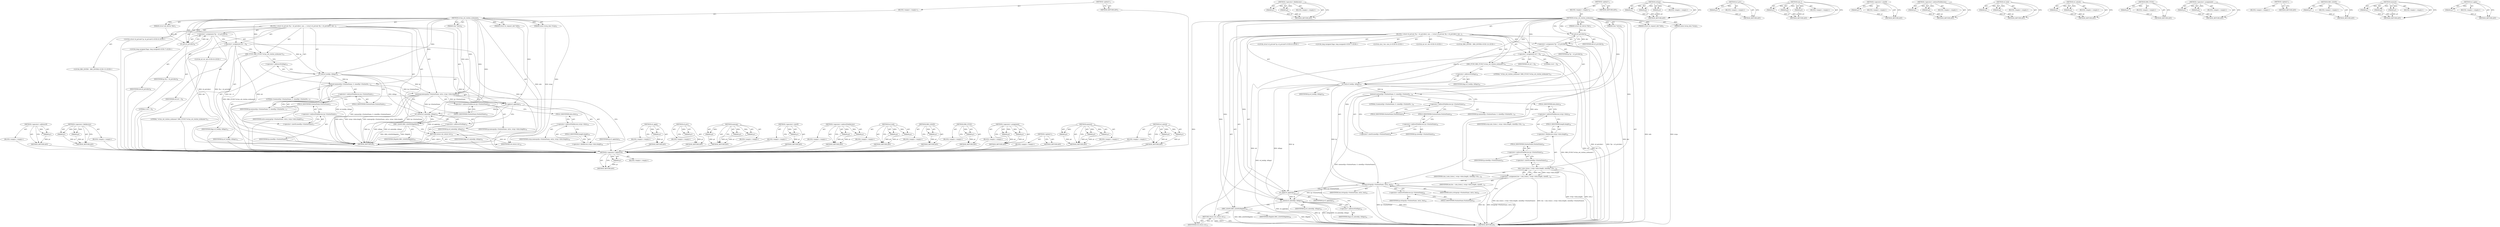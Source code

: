 digraph "wl_apply" {
vulnerable_111 [label=<(METHOD,&lt;operator&gt;.addressOf)>];
vulnerable_112 [label=<(PARAM,p1)>];
vulnerable_113 [label=<(BLOCK,&lt;empty&gt;,&lt;empty&gt;)>];
vulnerable_114 [label=<(METHOD_RETURN,ANY)>];
vulnerable_136 [label=<(METHOD,&lt;operator&gt;.fieldAccess)>];
vulnerable_137 [label=<(PARAM,p1)>];
vulnerable_138 [label=<(PARAM,p2)>];
vulnerable_139 [label=<(BLOCK,&lt;empty&gt;,&lt;empty&gt;)>];
vulnerable_140 [label=<(METHOD_RETURN,ANY)>];
vulnerable_6 [label=<(METHOD,&lt;global&gt;)<SUB>1</SUB>>];
vulnerable_7 [label=<(BLOCK,&lt;empty&gt;,&lt;empty&gt;)<SUB>1</SUB>>];
vulnerable_8 [label=<(METHOD,wvlan_set_station_nickname)<SUB>1</SUB>>];
vulnerable_9 [label=<(PARAM,struct net_device *dev)<SUB>1</SUB>>];
vulnerable_10 [label=<(PARAM,struct iw_request_info *info)<SUB>2</SUB>>];
vulnerable_11 [label=<(PARAM,union iwreq_data *wrqu)<SUB>3</SUB>>];
vulnerable_12 [label=<(PARAM,char *extra)<SUB>4</SUB>>];
vulnerable_13 [label=<(BLOCK,{
 	struct wl_private *lp = wl_priv(dev);
 	uns...,{
 	struct wl_private *lp = wl_priv(dev);
 	uns...)<SUB>5</SUB>>];
vulnerable_14 [label="<(LOCAL,struct wl_private* lp: wl_private*)<SUB>6</SUB>>"];
vulnerable_15 [label=<(&lt;operator&gt;.assignment,*lp = wl_priv(dev))<SUB>6</SUB>>];
vulnerable_16 [label=<(IDENTIFIER,lp,*lp = wl_priv(dev))<SUB>6</SUB>>];
vulnerable_17 [label=<(wl_priv,wl_priv(dev))<SUB>6</SUB>>];
vulnerable_18 [label=<(IDENTIFIER,dev,wl_priv(dev))<SUB>6</SUB>>];
vulnerable_19 [label="<(LOCAL,long unsigned flags: long unsigned)<SUB>7</SUB>>"];
vulnerable_20 [label="<(LOCAL,int ret: int)<SUB>8</SUB>>"];
vulnerable_21 [label=<(&lt;operator&gt;.assignment,ret = 0)<SUB>8</SUB>>];
vulnerable_22 [label=<(IDENTIFIER,ret,ret = 0)<SUB>8</SUB>>];
vulnerable_23 [label=<(LITERAL,0,ret = 0)<SUB>8</SUB>>];
vulnerable_24 [label=<(DBG_FUNC,DBG_FUNC(&quot;wvlan_set_station_nickname&quot;))<SUB>12</SUB>>];
vulnerable_25 [label=<(LITERAL,&quot;wvlan_set_station_nickname&quot;,DBG_FUNC(&quot;wvlan_set_station_nickname&quot;))<SUB>12</SUB>>];
vulnerable_26 [label="<(LOCAL,DBG_ENTER : DBG_ENTER)<SUB>13</SUB>>"];
vulnerable_27 [label=<(wl_lock,wl_lock(lp, &amp;flags))<SUB>15</SUB>>];
vulnerable_28 [label=<(IDENTIFIER,lp,wl_lock(lp, &amp;flags))<SUB>15</SUB>>];
vulnerable_29 [label=<(&lt;operator&gt;.addressOf,&amp;flags)<SUB>15</SUB>>];
vulnerable_30 [label=<(IDENTIFIER,flags,wl_lock(lp, &amp;flags))<SUB>15</SUB>>];
vulnerable_31 [label=<(memset,memset(lp-&gt;StationName, 0, sizeof(lp-&gt;StationNa...)<SUB>17</SUB>>];
vulnerable_32 [label=<(&lt;operator&gt;.indirectFieldAccess,lp-&gt;StationName)<SUB>17</SUB>>];
vulnerable_33 [label=<(IDENTIFIER,lp,memset(lp-&gt;StationName, 0, sizeof(lp-&gt;StationNa...)<SUB>17</SUB>>];
vulnerable_34 [label=<(FIELD_IDENTIFIER,StationName,StationName)<SUB>17</SUB>>];
vulnerable_35 [label=<(LITERAL,0,memset(lp-&gt;StationName, 0, sizeof(lp-&gt;StationNa...)<SUB>17</SUB>>];
vulnerable_36 [label=<(&lt;operator&gt;.sizeOf,sizeof(lp-&gt;StationName))<SUB>17</SUB>>];
vulnerable_37 [label=<(&lt;operator&gt;.indirectFieldAccess,lp-&gt;StationName)<SUB>17</SUB>>];
vulnerable_38 [label=<(IDENTIFIER,lp,sizeof(lp-&gt;StationName))<SUB>17</SUB>>];
vulnerable_39 [label=<(FIELD_IDENTIFIER,StationName,StationName)<SUB>17</SUB>>];
vulnerable_40 [label=<(memcpy,memcpy(lp-&gt;StationName, extra, wrqu-&gt;data.length))<SUB>18</SUB>>];
vulnerable_41 [label=<(&lt;operator&gt;.indirectFieldAccess,lp-&gt;StationName)<SUB>18</SUB>>];
vulnerable_42 [label=<(IDENTIFIER,lp,memcpy(lp-&gt;StationName, extra, wrqu-&gt;data.length))<SUB>18</SUB>>];
vulnerable_43 [label=<(FIELD_IDENTIFIER,StationName,StationName)<SUB>18</SUB>>];
vulnerable_44 [label=<(IDENTIFIER,extra,memcpy(lp-&gt;StationName, extra, wrqu-&gt;data.length))<SUB>18</SUB>>];
vulnerable_45 [label=<(&lt;operator&gt;.fieldAccess,wrqu-&gt;data.length)<SUB>18</SUB>>];
vulnerable_46 [label=<(&lt;operator&gt;.indirectFieldAccess,wrqu-&gt;data)<SUB>18</SUB>>];
vulnerable_47 [label=<(IDENTIFIER,wrqu,memcpy(lp-&gt;StationName, extra, wrqu-&gt;data.length))<SUB>18</SUB>>];
vulnerable_48 [label=<(FIELD_IDENTIFIER,data,data)<SUB>18</SUB>>];
vulnerable_49 [label=<(FIELD_IDENTIFIER,length,length)<SUB>18</SUB>>];
vulnerable_50 [label=<(wl_apply,wl_apply(lp))<SUB>21</SUB>>];
vulnerable_51 [label=<(IDENTIFIER,lp,wl_apply(lp))<SUB>21</SUB>>];
vulnerable_52 [label=<(wl_unlock,wl_unlock(lp, &amp;flags))<SUB>22</SUB>>];
vulnerable_53 [label=<(IDENTIFIER,lp,wl_unlock(lp, &amp;flags))<SUB>22</SUB>>];
vulnerable_54 [label=<(&lt;operator&gt;.addressOf,&amp;flags)<SUB>22</SUB>>];
vulnerable_55 [label=<(IDENTIFIER,flags,wl_unlock(lp, &amp;flags))<SUB>22</SUB>>];
vulnerable_56 [label=<(DBG_LEAVE,DBG_LEAVE(DbgInfo))<SUB>24</SUB>>];
vulnerable_57 [label=<(IDENTIFIER,DbgInfo,DBG_LEAVE(DbgInfo))<SUB>24</SUB>>];
vulnerable_58 [label=<(RETURN,return ret;,return ret;)<SUB>25</SUB>>];
vulnerable_59 [label=<(IDENTIFIER,ret,return ret;)<SUB>25</SUB>>];
vulnerable_60 [label=<(METHOD_RETURN,int)<SUB>1</SUB>>];
vulnerable_62 [label=<(METHOD_RETURN,ANY)<SUB>1</SUB>>];
vulnerable_141 [label=<(METHOD,wl_apply)>];
vulnerable_142 [label=<(PARAM,p1)>];
vulnerable_143 [label=<(BLOCK,&lt;empty&gt;,&lt;empty&gt;)>];
vulnerable_144 [label=<(METHOD_RETURN,ANY)>];
vulnerable_98 [label=<(METHOD,wl_priv)>];
vulnerable_99 [label=<(PARAM,p1)>];
vulnerable_100 [label=<(BLOCK,&lt;empty&gt;,&lt;empty&gt;)>];
vulnerable_101 [label=<(METHOD_RETURN,ANY)>];
vulnerable_130 [label=<(METHOD,memcpy)>];
vulnerable_131 [label=<(PARAM,p1)>];
vulnerable_132 [label=<(PARAM,p2)>];
vulnerable_133 [label=<(PARAM,p3)>];
vulnerable_134 [label=<(BLOCK,&lt;empty&gt;,&lt;empty&gt;)>];
vulnerable_135 [label=<(METHOD_RETURN,ANY)>];
vulnerable_126 [label=<(METHOD,&lt;operator&gt;.sizeOf)>];
vulnerable_127 [label=<(PARAM,p1)>];
vulnerable_128 [label=<(BLOCK,&lt;empty&gt;,&lt;empty&gt;)>];
vulnerable_129 [label=<(METHOD_RETURN,ANY)>];
vulnerable_121 [label=<(METHOD,&lt;operator&gt;.indirectFieldAccess)>];
vulnerable_122 [label=<(PARAM,p1)>];
vulnerable_123 [label=<(PARAM,p2)>];
vulnerable_124 [label=<(BLOCK,&lt;empty&gt;,&lt;empty&gt;)>];
vulnerable_125 [label=<(METHOD_RETURN,ANY)>];
vulnerable_106 [label=<(METHOD,wl_lock)>];
vulnerable_107 [label=<(PARAM,p1)>];
vulnerable_108 [label=<(PARAM,p2)>];
vulnerable_109 [label=<(BLOCK,&lt;empty&gt;,&lt;empty&gt;)>];
vulnerable_110 [label=<(METHOD_RETURN,ANY)>];
vulnerable_150 [label=<(METHOD,DBG_LEAVE)>];
vulnerable_151 [label=<(PARAM,p1)>];
vulnerable_152 [label=<(BLOCK,&lt;empty&gt;,&lt;empty&gt;)>];
vulnerable_153 [label=<(METHOD_RETURN,ANY)>];
vulnerable_102 [label=<(METHOD,DBG_FUNC)>];
vulnerable_103 [label=<(PARAM,p1)>];
vulnerable_104 [label=<(BLOCK,&lt;empty&gt;,&lt;empty&gt;)>];
vulnerable_105 [label=<(METHOD_RETURN,ANY)>];
vulnerable_93 [label=<(METHOD,&lt;operator&gt;.assignment)>];
vulnerable_94 [label=<(PARAM,p1)>];
vulnerable_95 [label=<(PARAM,p2)>];
vulnerable_96 [label=<(BLOCK,&lt;empty&gt;,&lt;empty&gt;)>];
vulnerable_97 [label=<(METHOD_RETURN,ANY)>];
vulnerable_87 [label=<(METHOD,&lt;global&gt;)<SUB>1</SUB>>];
vulnerable_88 [label=<(BLOCK,&lt;empty&gt;,&lt;empty&gt;)>];
vulnerable_89 [label=<(METHOD_RETURN,ANY)>];
vulnerable_115 [label=<(METHOD,memset)>];
vulnerable_116 [label=<(PARAM,p1)>];
vulnerable_117 [label=<(PARAM,p2)>];
vulnerable_118 [label=<(PARAM,p3)>];
vulnerable_119 [label=<(BLOCK,&lt;empty&gt;,&lt;empty&gt;)>];
vulnerable_120 [label=<(METHOD_RETURN,ANY)>];
vulnerable_145 [label=<(METHOD,wl_unlock)>];
vulnerable_146 [label=<(PARAM,p1)>];
vulnerable_147 [label=<(PARAM,p2)>];
vulnerable_148 [label=<(BLOCK,&lt;empty&gt;,&lt;empty&gt;)>];
vulnerable_149 [label=<(METHOD_RETURN,ANY)>];
fixed_123 [label=<(METHOD,&lt;operator&gt;.addressOf)>];
fixed_124 [label=<(PARAM,p1)>];
fixed_125 [label=<(BLOCK,&lt;empty&gt;,&lt;empty&gt;)>];
fixed_126 [label=<(METHOD_RETURN,ANY)>];
fixed_148 [label=<(METHOD,&lt;operator&gt;.fieldAccess)>];
fixed_149 [label=<(PARAM,p1)>];
fixed_150 [label=<(PARAM,p2)>];
fixed_151 [label=<(BLOCK,&lt;empty&gt;,&lt;empty&gt;)>];
fixed_152 [label=<(METHOD_RETURN,ANY)>];
fixed_6 [label=<(METHOD,&lt;global&gt;)<SUB>1</SUB>>];
fixed_7 [label=<(BLOCK,&lt;empty&gt;,&lt;empty&gt;)<SUB>1</SUB>>];
fixed_8 [label=<(METHOD,wvlan_set_station_nickname)<SUB>1</SUB>>];
fixed_9 [label=<(PARAM,struct net_device *dev)<SUB>1</SUB>>];
fixed_10 [label=<(PARAM,struct iw_request_info *info)<SUB>2</SUB>>];
fixed_11 [label=<(PARAM,union iwreq_data *wrqu)<SUB>3</SUB>>];
fixed_12 [label=<(PARAM,char *extra)<SUB>4</SUB>>];
fixed_13 [label=<(BLOCK,{
 	struct wl_private *lp = wl_priv(dev);
 	uns...,{
 	struct wl_private *lp = wl_priv(dev);
 	uns...)<SUB>5</SUB>>];
fixed_14 [label="<(LOCAL,struct wl_private* lp: wl_private*)<SUB>6</SUB>>"];
fixed_15 [label=<(&lt;operator&gt;.assignment,*lp = wl_priv(dev))<SUB>6</SUB>>];
fixed_16 [label=<(IDENTIFIER,lp,*lp = wl_priv(dev))<SUB>6</SUB>>];
fixed_17 [label=<(wl_priv,wl_priv(dev))<SUB>6</SUB>>];
fixed_18 [label=<(IDENTIFIER,dev,wl_priv(dev))<SUB>6</SUB>>];
fixed_19 [label="<(LOCAL,long unsigned flags: long unsigned)<SUB>7</SUB>>"];
fixed_20 [label="<(LOCAL,size_t len: size_t)<SUB>8</SUB>>"];
fixed_21 [label="<(LOCAL,int ret: int)<SUB>9</SUB>>"];
fixed_22 [label=<(&lt;operator&gt;.assignment,ret = 0)<SUB>9</SUB>>];
fixed_23 [label=<(IDENTIFIER,ret,ret = 0)<SUB>9</SUB>>];
fixed_24 [label=<(LITERAL,0,ret = 0)<SUB>9</SUB>>];
fixed_25 [label=<(DBG_FUNC,DBG_FUNC(&quot;wvlan_set_station_nickname&quot;))<SUB>13</SUB>>];
fixed_26 [label=<(LITERAL,&quot;wvlan_set_station_nickname&quot;,DBG_FUNC(&quot;wvlan_set_station_nickname&quot;))<SUB>13</SUB>>];
fixed_27 [label="<(LOCAL,DBG_ENTER : DBG_ENTER)<SUB>14</SUB>>"];
fixed_28 [label=<(wl_lock,wl_lock(lp, &amp;flags))<SUB>16</SUB>>];
fixed_29 [label=<(IDENTIFIER,lp,wl_lock(lp, &amp;flags))<SUB>16</SUB>>];
fixed_30 [label=<(&lt;operator&gt;.addressOf,&amp;flags)<SUB>16</SUB>>];
fixed_31 [label=<(IDENTIFIER,flags,wl_lock(lp, &amp;flags))<SUB>16</SUB>>];
fixed_32 [label=<(memset,memset(lp-&gt;StationName, 0, sizeof(lp-&gt;StationNa...)<SUB>18</SUB>>];
fixed_33 [label=<(&lt;operator&gt;.indirectFieldAccess,lp-&gt;StationName)<SUB>18</SUB>>];
fixed_34 [label=<(IDENTIFIER,lp,memset(lp-&gt;StationName, 0, sizeof(lp-&gt;StationNa...)<SUB>18</SUB>>];
fixed_35 [label=<(FIELD_IDENTIFIER,StationName,StationName)<SUB>18</SUB>>];
fixed_36 [label=<(LITERAL,0,memset(lp-&gt;StationName, 0, sizeof(lp-&gt;StationNa...)<SUB>18</SUB>>];
fixed_37 [label=<(&lt;operator&gt;.sizeOf,sizeof(lp-&gt;StationName))<SUB>18</SUB>>];
fixed_38 [label=<(&lt;operator&gt;.indirectFieldAccess,lp-&gt;StationName)<SUB>18</SUB>>];
fixed_39 [label=<(IDENTIFIER,lp,sizeof(lp-&gt;StationName))<SUB>18</SUB>>];
fixed_40 [label=<(FIELD_IDENTIFIER,StationName,StationName)<SUB>18</SUB>>];
fixed_41 [label=<(&lt;operator&gt;.assignment,len = min_t(size_t, wrqu-&gt;data.length, sizeof(l...)<SUB>19</SUB>>];
fixed_42 [label=<(IDENTIFIER,len,len = min_t(size_t, wrqu-&gt;data.length, sizeof(l...)<SUB>19</SUB>>];
fixed_43 [label=<(min_t,min_t(size_t, wrqu-&gt;data.length, sizeof(lp-&gt;Sta...)<SUB>19</SUB>>];
fixed_44 [label=<(IDENTIFIER,size_t,min_t(size_t, wrqu-&gt;data.length, sizeof(lp-&gt;Sta...)<SUB>19</SUB>>];
fixed_45 [label=<(&lt;operator&gt;.fieldAccess,wrqu-&gt;data.length)<SUB>19</SUB>>];
fixed_46 [label=<(&lt;operator&gt;.indirectFieldAccess,wrqu-&gt;data)<SUB>19</SUB>>];
fixed_47 [label=<(IDENTIFIER,wrqu,min_t(size_t, wrqu-&gt;data.length, sizeof(lp-&gt;Sta...)<SUB>19</SUB>>];
fixed_48 [label=<(FIELD_IDENTIFIER,data,data)<SUB>19</SUB>>];
fixed_49 [label=<(FIELD_IDENTIFIER,length,length)<SUB>19</SUB>>];
fixed_50 [label=<(&lt;operator&gt;.sizeOf,sizeof(lp-&gt;StationName))<SUB>19</SUB>>];
fixed_51 [label=<(&lt;operator&gt;.indirectFieldAccess,lp-&gt;StationName)<SUB>19</SUB>>];
fixed_52 [label=<(IDENTIFIER,lp,sizeof(lp-&gt;StationName))<SUB>19</SUB>>];
fixed_53 [label=<(FIELD_IDENTIFIER,StationName,StationName)<SUB>19</SUB>>];
fixed_54 [label=<(strlcpy,strlcpy(lp-&gt;StationName, extra, len))<SUB>20</SUB>>];
fixed_55 [label=<(&lt;operator&gt;.indirectFieldAccess,lp-&gt;StationName)<SUB>20</SUB>>];
fixed_56 [label=<(IDENTIFIER,lp,strlcpy(lp-&gt;StationName, extra, len))<SUB>20</SUB>>];
fixed_57 [label=<(FIELD_IDENTIFIER,StationName,StationName)<SUB>20</SUB>>];
fixed_58 [label=<(IDENTIFIER,extra,strlcpy(lp-&gt;StationName, extra, len))<SUB>20</SUB>>];
fixed_59 [label=<(IDENTIFIER,len,strlcpy(lp-&gt;StationName, extra, len))<SUB>20</SUB>>];
fixed_60 [label=<(wl_apply,wl_apply(lp))<SUB>23</SUB>>];
fixed_61 [label=<(IDENTIFIER,lp,wl_apply(lp))<SUB>23</SUB>>];
fixed_62 [label=<(wl_unlock,wl_unlock(lp, &amp;flags))<SUB>24</SUB>>];
fixed_63 [label=<(IDENTIFIER,lp,wl_unlock(lp, &amp;flags))<SUB>24</SUB>>];
fixed_64 [label=<(&lt;operator&gt;.addressOf,&amp;flags)<SUB>24</SUB>>];
fixed_65 [label=<(IDENTIFIER,flags,wl_unlock(lp, &amp;flags))<SUB>24</SUB>>];
fixed_66 [label=<(DBG_LEAVE,DBG_LEAVE(DbgInfo))<SUB>26</SUB>>];
fixed_67 [label=<(IDENTIFIER,DbgInfo,DBG_LEAVE(DbgInfo))<SUB>26</SUB>>];
fixed_68 [label=<(RETURN,return ret;,return ret;)<SUB>27</SUB>>];
fixed_69 [label=<(IDENTIFIER,ret,return ret;)<SUB>27</SUB>>];
fixed_70 [label=<(METHOD_RETURN,int)<SUB>1</SUB>>];
fixed_72 [label=<(METHOD_RETURN,ANY)<SUB>1</SUB>>];
fixed_153 [label=<(METHOD,strlcpy)>];
fixed_154 [label=<(PARAM,p1)>];
fixed_155 [label=<(PARAM,p2)>];
fixed_156 [label=<(PARAM,p3)>];
fixed_157 [label=<(BLOCK,&lt;empty&gt;,&lt;empty&gt;)>];
fixed_158 [label=<(METHOD_RETURN,ANY)>];
fixed_110 [label=<(METHOD,wl_priv)>];
fixed_111 [label=<(PARAM,p1)>];
fixed_112 [label=<(BLOCK,&lt;empty&gt;,&lt;empty&gt;)>];
fixed_113 [label=<(METHOD_RETURN,ANY)>];
fixed_142 [label=<(METHOD,min_t)>];
fixed_143 [label=<(PARAM,p1)>];
fixed_144 [label=<(PARAM,p2)>];
fixed_145 [label=<(PARAM,p3)>];
fixed_146 [label=<(BLOCK,&lt;empty&gt;,&lt;empty&gt;)>];
fixed_147 [label=<(METHOD_RETURN,ANY)>];
fixed_138 [label=<(METHOD,&lt;operator&gt;.sizeOf)>];
fixed_139 [label=<(PARAM,p1)>];
fixed_140 [label=<(BLOCK,&lt;empty&gt;,&lt;empty&gt;)>];
fixed_141 [label=<(METHOD_RETURN,ANY)>];
fixed_133 [label=<(METHOD,&lt;operator&gt;.indirectFieldAccess)>];
fixed_134 [label=<(PARAM,p1)>];
fixed_135 [label=<(PARAM,p2)>];
fixed_136 [label=<(BLOCK,&lt;empty&gt;,&lt;empty&gt;)>];
fixed_137 [label=<(METHOD_RETURN,ANY)>];
fixed_118 [label=<(METHOD,wl_lock)>];
fixed_119 [label=<(PARAM,p1)>];
fixed_120 [label=<(PARAM,p2)>];
fixed_121 [label=<(BLOCK,&lt;empty&gt;,&lt;empty&gt;)>];
fixed_122 [label=<(METHOD_RETURN,ANY)>];
fixed_163 [label=<(METHOD,wl_unlock)>];
fixed_164 [label=<(PARAM,p1)>];
fixed_165 [label=<(PARAM,p2)>];
fixed_166 [label=<(BLOCK,&lt;empty&gt;,&lt;empty&gt;)>];
fixed_167 [label=<(METHOD_RETURN,ANY)>];
fixed_114 [label=<(METHOD,DBG_FUNC)>];
fixed_115 [label=<(PARAM,p1)>];
fixed_116 [label=<(BLOCK,&lt;empty&gt;,&lt;empty&gt;)>];
fixed_117 [label=<(METHOD_RETURN,ANY)>];
fixed_105 [label=<(METHOD,&lt;operator&gt;.assignment)>];
fixed_106 [label=<(PARAM,p1)>];
fixed_107 [label=<(PARAM,p2)>];
fixed_108 [label=<(BLOCK,&lt;empty&gt;,&lt;empty&gt;)>];
fixed_109 [label=<(METHOD_RETURN,ANY)>];
fixed_99 [label=<(METHOD,&lt;global&gt;)<SUB>1</SUB>>];
fixed_100 [label=<(BLOCK,&lt;empty&gt;,&lt;empty&gt;)>];
fixed_101 [label=<(METHOD_RETURN,ANY)>];
fixed_168 [label=<(METHOD,DBG_LEAVE)>];
fixed_169 [label=<(PARAM,p1)>];
fixed_170 [label=<(BLOCK,&lt;empty&gt;,&lt;empty&gt;)>];
fixed_171 [label=<(METHOD_RETURN,ANY)>];
fixed_127 [label=<(METHOD,memset)>];
fixed_128 [label=<(PARAM,p1)>];
fixed_129 [label=<(PARAM,p2)>];
fixed_130 [label=<(PARAM,p3)>];
fixed_131 [label=<(BLOCK,&lt;empty&gt;,&lt;empty&gt;)>];
fixed_132 [label=<(METHOD_RETURN,ANY)>];
fixed_159 [label=<(METHOD,wl_apply)>];
fixed_160 [label=<(PARAM,p1)>];
fixed_161 [label=<(BLOCK,&lt;empty&gt;,&lt;empty&gt;)>];
fixed_162 [label=<(METHOD_RETURN,ANY)>];
vulnerable_111 -> vulnerable_112  [key=0, label="AST: "];
vulnerable_111 -> vulnerable_112  [key=1, label="DDG: "];
vulnerable_111 -> vulnerable_113  [key=0, label="AST: "];
vulnerable_111 -> vulnerable_114  [key=0, label="AST: "];
vulnerable_111 -> vulnerable_114  [key=1, label="CFG: "];
vulnerable_112 -> vulnerable_114  [key=0, label="DDG: p1"];
vulnerable_113 -> fixed_123  [key=0];
vulnerable_114 -> fixed_123  [key=0];
vulnerable_136 -> vulnerable_137  [key=0, label="AST: "];
vulnerable_136 -> vulnerable_137  [key=1, label="DDG: "];
vulnerable_136 -> vulnerable_139  [key=0, label="AST: "];
vulnerable_136 -> vulnerable_138  [key=0, label="AST: "];
vulnerable_136 -> vulnerable_138  [key=1, label="DDG: "];
vulnerable_136 -> vulnerable_140  [key=0, label="AST: "];
vulnerable_136 -> vulnerable_140  [key=1, label="CFG: "];
vulnerable_137 -> vulnerable_140  [key=0, label="DDG: p1"];
vulnerable_138 -> vulnerable_140  [key=0, label="DDG: p2"];
vulnerable_139 -> fixed_123  [key=0];
vulnerable_140 -> fixed_123  [key=0];
vulnerable_6 -> vulnerable_7  [key=0, label="AST: "];
vulnerable_6 -> vulnerable_62  [key=0, label="AST: "];
vulnerable_6 -> vulnerable_62  [key=1, label="CFG: "];
vulnerable_7 -> vulnerable_8  [key=0, label="AST: "];
vulnerable_8 -> vulnerable_9  [key=0, label="AST: "];
vulnerable_8 -> vulnerable_9  [key=1, label="DDG: "];
vulnerable_8 -> vulnerable_10  [key=0, label="AST: "];
vulnerable_8 -> vulnerable_10  [key=1, label="DDG: "];
vulnerable_8 -> vulnerable_11  [key=0, label="AST: "];
vulnerable_8 -> vulnerable_11  [key=1, label="DDG: "];
vulnerable_8 -> vulnerable_12  [key=0, label="AST: "];
vulnerable_8 -> vulnerable_12  [key=1, label="DDG: "];
vulnerable_8 -> vulnerable_13  [key=0, label="AST: "];
vulnerable_8 -> vulnerable_60  [key=0, label="AST: "];
vulnerable_8 -> vulnerable_17  [key=0, label="CFG: "];
vulnerable_8 -> vulnerable_17  [key=1, label="DDG: "];
vulnerable_8 -> vulnerable_21  [key=0, label="DDG: "];
vulnerable_8 -> vulnerable_24  [key=0, label="DDG: "];
vulnerable_8 -> vulnerable_27  [key=0, label="DDG: "];
vulnerable_8 -> vulnerable_31  [key=0, label="DDG: "];
vulnerable_8 -> vulnerable_40  [key=0, label="DDG: "];
vulnerable_8 -> vulnerable_50  [key=0, label="DDG: "];
vulnerable_8 -> vulnerable_52  [key=0, label="DDG: "];
vulnerable_8 -> vulnerable_56  [key=0, label="DDG: "];
vulnerable_8 -> vulnerable_59  [key=0, label="DDG: "];
vulnerable_9 -> vulnerable_17  [key=0, label="DDG: dev"];
vulnerable_10 -> vulnerable_60  [key=0, label="DDG: info"];
vulnerable_11 -> vulnerable_60  [key=0, label="DDG: wrqu"];
vulnerable_12 -> vulnerable_40  [key=0, label="DDG: extra"];
vulnerable_13 -> vulnerable_14  [key=0, label="AST: "];
vulnerable_13 -> vulnerable_15  [key=0, label="AST: "];
vulnerable_13 -> vulnerable_19  [key=0, label="AST: "];
vulnerable_13 -> vulnerable_20  [key=0, label="AST: "];
vulnerable_13 -> vulnerable_21  [key=0, label="AST: "];
vulnerable_13 -> vulnerable_24  [key=0, label="AST: "];
vulnerable_13 -> vulnerable_26  [key=0, label="AST: "];
vulnerable_13 -> vulnerable_27  [key=0, label="AST: "];
vulnerable_13 -> vulnerable_31  [key=0, label="AST: "];
vulnerable_13 -> vulnerable_40  [key=0, label="AST: "];
vulnerable_13 -> vulnerable_50  [key=0, label="AST: "];
vulnerable_13 -> vulnerable_52  [key=0, label="AST: "];
vulnerable_13 -> vulnerable_56  [key=0, label="AST: "];
vulnerable_13 -> vulnerable_58  [key=0, label="AST: "];
vulnerable_14 -> fixed_123  [key=0];
vulnerable_15 -> vulnerable_16  [key=0, label="AST: "];
vulnerable_15 -> vulnerable_17  [key=0, label="AST: "];
vulnerable_15 -> vulnerable_21  [key=0, label="CFG: "];
vulnerable_15 -> vulnerable_60  [key=0, label="DDG: wl_priv(dev)"];
vulnerable_15 -> vulnerable_60  [key=1, label="DDG: *lp = wl_priv(dev)"];
vulnerable_15 -> vulnerable_27  [key=0, label="DDG: lp"];
vulnerable_16 -> fixed_123  [key=0];
vulnerable_17 -> vulnerable_18  [key=0, label="AST: "];
vulnerable_17 -> vulnerable_15  [key=0, label="CFG: "];
vulnerable_17 -> vulnerable_15  [key=1, label="DDG: dev"];
vulnerable_17 -> vulnerable_60  [key=0, label="DDG: dev"];
vulnerable_18 -> fixed_123  [key=0];
vulnerable_19 -> fixed_123  [key=0];
vulnerable_20 -> fixed_123  [key=0];
vulnerable_21 -> vulnerable_22  [key=0, label="AST: "];
vulnerable_21 -> vulnerable_23  [key=0, label="AST: "];
vulnerable_21 -> vulnerable_24  [key=0, label="CFG: "];
vulnerable_21 -> vulnerable_60  [key=0, label="DDG: ret"];
vulnerable_21 -> vulnerable_60  [key=1, label="DDG: ret = 0"];
vulnerable_21 -> vulnerable_59  [key=0, label="DDG: ret"];
vulnerable_22 -> fixed_123  [key=0];
vulnerable_23 -> fixed_123  [key=0];
vulnerable_24 -> vulnerable_25  [key=0, label="AST: "];
vulnerable_24 -> vulnerable_29  [key=0, label="CFG: "];
vulnerable_24 -> vulnerable_60  [key=0, label="DDG: DBG_FUNC(&quot;wvlan_set_station_nickname&quot;)"];
vulnerable_25 -> fixed_123  [key=0];
vulnerable_26 -> fixed_123  [key=0];
vulnerable_27 -> vulnerable_28  [key=0, label="AST: "];
vulnerable_27 -> vulnerable_29  [key=0, label="AST: "];
vulnerable_27 -> vulnerable_34  [key=0, label="CFG: "];
vulnerable_27 -> vulnerable_60  [key=0, label="DDG: wl_lock(lp, &amp;flags)"];
vulnerable_27 -> vulnerable_31  [key=0, label="DDG: lp"];
vulnerable_27 -> vulnerable_40  [key=0, label="DDG: lp"];
vulnerable_27 -> vulnerable_50  [key=0, label="DDG: lp"];
vulnerable_27 -> vulnerable_52  [key=0, label="DDG: &amp;flags"];
vulnerable_28 -> fixed_123  [key=0];
vulnerable_29 -> vulnerable_30  [key=0, label="AST: "];
vulnerable_29 -> vulnerable_27  [key=0, label="CFG: "];
vulnerable_30 -> fixed_123  [key=0];
vulnerable_31 -> vulnerable_32  [key=0, label="AST: "];
vulnerable_31 -> vulnerable_35  [key=0, label="AST: "];
vulnerable_31 -> vulnerable_36  [key=0, label="AST: "];
vulnerable_31 -> vulnerable_43  [key=0, label="CFG: "];
vulnerable_31 -> vulnerable_60  [key=0, label="DDG: memset(lp-&gt;StationName, 0, sizeof(lp-&gt;StationName))"];
vulnerable_31 -> vulnerable_40  [key=0, label="DDG: lp-&gt;StationName"];
vulnerable_32 -> vulnerable_33  [key=0, label="AST: "];
vulnerable_32 -> vulnerable_34  [key=0, label="AST: "];
vulnerable_32 -> vulnerable_39  [key=0, label="CFG: "];
vulnerable_33 -> fixed_123  [key=0];
vulnerable_34 -> vulnerable_32  [key=0, label="CFG: "];
vulnerable_35 -> fixed_123  [key=0];
vulnerable_36 -> vulnerable_37  [key=0, label="AST: "];
vulnerable_36 -> vulnerable_31  [key=0, label="CFG: "];
vulnerable_37 -> vulnerable_38  [key=0, label="AST: "];
vulnerable_37 -> vulnerable_39  [key=0, label="AST: "];
vulnerable_37 -> vulnerable_36  [key=0, label="CFG: "];
vulnerable_38 -> fixed_123  [key=0];
vulnerable_39 -> vulnerable_37  [key=0, label="CFG: "];
vulnerable_40 -> vulnerable_41  [key=0, label="AST: "];
vulnerable_40 -> vulnerable_44  [key=0, label="AST: "];
vulnerable_40 -> vulnerable_45  [key=0, label="AST: "];
vulnerable_40 -> vulnerable_50  [key=0, label="CFG: "];
vulnerable_40 -> vulnerable_50  [key=1, label="DDG: lp-&gt;StationName"];
vulnerable_40 -> vulnerable_60  [key=0, label="DDG: lp-&gt;StationName"];
vulnerable_40 -> vulnerable_60  [key=1, label="DDG: extra"];
vulnerable_40 -> vulnerable_60  [key=2, label="DDG: wrqu-&gt;data.length"];
vulnerable_40 -> vulnerable_60  [key=3, label="DDG: memcpy(lp-&gt;StationName, extra, wrqu-&gt;data.length)"];
vulnerable_40 -> vulnerable_52  [key=0, label="DDG: lp-&gt;StationName"];
vulnerable_41 -> vulnerable_42  [key=0, label="AST: "];
vulnerable_41 -> vulnerable_43  [key=0, label="AST: "];
vulnerable_41 -> vulnerable_48  [key=0, label="CFG: "];
vulnerable_42 -> fixed_123  [key=0];
vulnerable_43 -> vulnerable_41  [key=0, label="CFG: "];
vulnerable_44 -> fixed_123  [key=0];
vulnerable_45 -> vulnerable_46  [key=0, label="AST: "];
vulnerable_45 -> vulnerable_49  [key=0, label="AST: "];
vulnerable_45 -> vulnerable_40  [key=0, label="CFG: "];
vulnerable_46 -> vulnerable_47  [key=0, label="AST: "];
vulnerable_46 -> vulnerable_48  [key=0, label="AST: "];
vulnerable_46 -> vulnerable_49  [key=0, label="CFG: "];
vulnerable_47 -> fixed_123  [key=0];
vulnerable_48 -> vulnerable_46  [key=0, label="CFG: "];
vulnerable_49 -> vulnerable_45  [key=0, label="CFG: "];
vulnerable_50 -> vulnerable_51  [key=0, label="AST: "];
vulnerable_50 -> vulnerable_54  [key=0, label="CFG: "];
vulnerable_50 -> vulnerable_60  [key=0, label="DDG: wl_apply(lp)"];
vulnerable_50 -> vulnerable_52  [key=0, label="DDG: lp"];
vulnerable_51 -> fixed_123  [key=0];
vulnerable_52 -> vulnerable_53  [key=0, label="AST: "];
vulnerable_52 -> vulnerable_54  [key=0, label="AST: "];
vulnerable_52 -> vulnerable_56  [key=0, label="CFG: "];
vulnerable_52 -> vulnerable_60  [key=0, label="DDG: lp"];
vulnerable_52 -> vulnerable_60  [key=1, label="DDG: &amp;flags"];
vulnerable_52 -> vulnerable_60  [key=2, label="DDG: wl_unlock(lp, &amp;flags)"];
vulnerable_53 -> fixed_123  [key=0];
vulnerable_54 -> vulnerable_55  [key=0, label="AST: "];
vulnerable_54 -> vulnerable_52  [key=0, label="CFG: "];
vulnerable_55 -> fixed_123  [key=0];
vulnerable_56 -> vulnerable_57  [key=0, label="AST: "];
vulnerable_56 -> vulnerable_58  [key=0, label="CFG: "];
vulnerable_56 -> vulnerable_60  [key=0, label="DDG: DBG_LEAVE(DbgInfo)"];
vulnerable_56 -> vulnerable_60  [key=1, label="DDG: DbgInfo"];
vulnerable_57 -> fixed_123  [key=0];
vulnerable_58 -> vulnerable_59  [key=0, label="AST: "];
vulnerable_58 -> vulnerable_60  [key=0, label="CFG: "];
vulnerable_58 -> vulnerable_60  [key=1, label="DDG: &lt;RET&gt;"];
vulnerable_59 -> vulnerable_58  [key=0, label="DDG: ret"];
vulnerable_60 -> fixed_123  [key=0];
vulnerable_62 -> fixed_123  [key=0];
vulnerable_141 -> vulnerable_142  [key=0, label="AST: "];
vulnerable_141 -> vulnerable_142  [key=1, label="DDG: "];
vulnerable_141 -> vulnerable_143  [key=0, label="AST: "];
vulnerable_141 -> vulnerable_144  [key=0, label="AST: "];
vulnerable_141 -> vulnerable_144  [key=1, label="CFG: "];
vulnerable_142 -> vulnerable_144  [key=0, label="DDG: p1"];
vulnerable_143 -> fixed_123  [key=0];
vulnerable_144 -> fixed_123  [key=0];
vulnerable_98 -> vulnerable_99  [key=0, label="AST: "];
vulnerable_98 -> vulnerable_99  [key=1, label="DDG: "];
vulnerable_98 -> vulnerable_100  [key=0, label="AST: "];
vulnerable_98 -> vulnerable_101  [key=0, label="AST: "];
vulnerable_98 -> vulnerable_101  [key=1, label="CFG: "];
vulnerable_99 -> vulnerable_101  [key=0, label="DDG: p1"];
vulnerable_100 -> fixed_123  [key=0];
vulnerable_101 -> fixed_123  [key=0];
vulnerable_130 -> vulnerable_131  [key=0, label="AST: "];
vulnerable_130 -> vulnerable_131  [key=1, label="DDG: "];
vulnerable_130 -> vulnerable_134  [key=0, label="AST: "];
vulnerable_130 -> vulnerable_132  [key=0, label="AST: "];
vulnerable_130 -> vulnerable_132  [key=1, label="DDG: "];
vulnerable_130 -> vulnerable_135  [key=0, label="AST: "];
vulnerable_130 -> vulnerable_135  [key=1, label="CFG: "];
vulnerable_130 -> vulnerable_133  [key=0, label="AST: "];
vulnerable_130 -> vulnerable_133  [key=1, label="DDG: "];
vulnerable_131 -> vulnerable_135  [key=0, label="DDG: p1"];
vulnerable_132 -> vulnerable_135  [key=0, label="DDG: p2"];
vulnerable_133 -> vulnerable_135  [key=0, label="DDG: p3"];
vulnerable_134 -> fixed_123  [key=0];
vulnerable_135 -> fixed_123  [key=0];
vulnerable_126 -> vulnerable_127  [key=0, label="AST: "];
vulnerable_126 -> vulnerable_127  [key=1, label="DDG: "];
vulnerable_126 -> vulnerable_128  [key=0, label="AST: "];
vulnerable_126 -> vulnerable_129  [key=0, label="AST: "];
vulnerable_126 -> vulnerable_129  [key=1, label="CFG: "];
vulnerable_127 -> vulnerable_129  [key=0, label="DDG: p1"];
vulnerable_128 -> fixed_123  [key=0];
vulnerable_129 -> fixed_123  [key=0];
vulnerable_121 -> vulnerable_122  [key=0, label="AST: "];
vulnerable_121 -> vulnerable_122  [key=1, label="DDG: "];
vulnerable_121 -> vulnerable_124  [key=0, label="AST: "];
vulnerable_121 -> vulnerable_123  [key=0, label="AST: "];
vulnerable_121 -> vulnerable_123  [key=1, label="DDG: "];
vulnerable_121 -> vulnerable_125  [key=0, label="AST: "];
vulnerable_121 -> vulnerable_125  [key=1, label="CFG: "];
vulnerable_122 -> vulnerable_125  [key=0, label="DDG: p1"];
vulnerable_123 -> vulnerable_125  [key=0, label="DDG: p2"];
vulnerable_124 -> fixed_123  [key=0];
vulnerable_125 -> fixed_123  [key=0];
vulnerable_106 -> vulnerable_107  [key=0, label="AST: "];
vulnerable_106 -> vulnerable_107  [key=1, label="DDG: "];
vulnerable_106 -> vulnerable_109  [key=0, label="AST: "];
vulnerable_106 -> vulnerable_108  [key=0, label="AST: "];
vulnerable_106 -> vulnerable_108  [key=1, label="DDG: "];
vulnerable_106 -> vulnerable_110  [key=0, label="AST: "];
vulnerable_106 -> vulnerable_110  [key=1, label="CFG: "];
vulnerable_107 -> vulnerable_110  [key=0, label="DDG: p1"];
vulnerable_108 -> vulnerable_110  [key=0, label="DDG: p2"];
vulnerable_109 -> fixed_123  [key=0];
vulnerable_110 -> fixed_123  [key=0];
vulnerable_150 -> vulnerable_151  [key=0, label="AST: "];
vulnerable_150 -> vulnerable_151  [key=1, label="DDG: "];
vulnerable_150 -> vulnerable_152  [key=0, label="AST: "];
vulnerable_150 -> vulnerable_153  [key=0, label="AST: "];
vulnerable_150 -> vulnerable_153  [key=1, label="CFG: "];
vulnerable_151 -> vulnerable_153  [key=0, label="DDG: p1"];
vulnerable_152 -> fixed_123  [key=0];
vulnerable_153 -> fixed_123  [key=0];
vulnerable_102 -> vulnerable_103  [key=0, label="AST: "];
vulnerable_102 -> vulnerable_103  [key=1, label="DDG: "];
vulnerable_102 -> vulnerable_104  [key=0, label="AST: "];
vulnerable_102 -> vulnerable_105  [key=0, label="AST: "];
vulnerable_102 -> vulnerable_105  [key=1, label="CFG: "];
vulnerable_103 -> vulnerable_105  [key=0, label="DDG: p1"];
vulnerable_104 -> fixed_123  [key=0];
vulnerable_105 -> fixed_123  [key=0];
vulnerable_93 -> vulnerable_94  [key=0, label="AST: "];
vulnerable_93 -> vulnerable_94  [key=1, label="DDG: "];
vulnerable_93 -> vulnerable_96  [key=0, label="AST: "];
vulnerable_93 -> vulnerable_95  [key=0, label="AST: "];
vulnerable_93 -> vulnerable_95  [key=1, label="DDG: "];
vulnerable_93 -> vulnerable_97  [key=0, label="AST: "];
vulnerable_93 -> vulnerable_97  [key=1, label="CFG: "];
vulnerable_94 -> vulnerable_97  [key=0, label="DDG: p1"];
vulnerable_95 -> vulnerable_97  [key=0, label="DDG: p2"];
vulnerable_96 -> fixed_123  [key=0];
vulnerable_97 -> fixed_123  [key=0];
vulnerable_87 -> vulnerable_88  [key=0, label="AST: "];
vulnerable_87 -> vulnerable_89  [key=0, label="AST: "];
vulnerable_87 -> vulnerable_89  [key=1, label="CFG: "];
vulnerable_88 -> fixed_123  [key=0];
vulnerable_89 -> fixed_123  [key=0];
vulnerable_115 -> vulnerable_116  [key=0, label="AST: "];
vulnerable_115 -> vulnerable_116  [key=1, label="DDG: "];
vulnerable_115 -> vulnerable_119  [key=0, label="AST: "];
vulnerable_115 -> vulnerable_117  [key=0, label="AST: "];
vulnerable_115 -> vulnerable_117  [key=1, label="DDG: "];
vulnerable_115 -> vulnerable_120  [key=0, label="AST: "];
vulnerable_115 -> vulnerable_120  [key=1, label="CFG: "];
vulnerable_115 -> vulnerable_118  [key=0, label="AST: "];
vulnerable_115 -> vulnerable_118  [key=1, label="DDG: "];
vulnerable_116 -> vulnerable_120  [key=0, label="DDG: p1"];
vulnerable_117 -> vulnerable_120  [key=0, label="DDG: p2"];
vulnerable_118 -> vulnerable_120  [key=0, label="DDG: p3"];
vulnerable_119 -> fixed_123  [key=0];
vulnerable_120 -> fixed_123  [key=0];
vulnerable_145 -> vulnerable_146  [key=0, label="AST: "];
vulnerable_145 -> vulnerable_146  [key=1, label="DDG: "];
vulnerable_145 -> vulnerable_148  [key=0, label="AST: "];
vulnerable_145 -> vulnerable_147  [key=0, label="AST: "];
vulnerable_145 -> vulnerable_147  [key=1, label="DDG: "];
vulnerable_145 -> vulnerable_149  [key=0, label="AST: "];
vulnerable_145 -> vulnerable_149  [key=1, label="CFG: "];
vulnerable_146 -> vulnerable_149  [key=0, label="DDG: p1"];
vulnerable_147 -> vulnerable_149  [key=0, label="DDG: p2"];
vulnerable_148 -> fixed_123  [key=0];
vulnerable_149 -> fixed_123  [key=0];
fixed_123 -> fixed_124  [key=0, label="AST: "];
fixed_123 -> fixed_124  [key=1, label="DDG: "];
fixed_123 -> fixed_125  [key=0, label="AST: "];
fixed_123 -> fixed_126  [key=0, label="AST: "];
fixed_123 -> fixed_126  [key=1, label="CFG: "];
fixed_124 -> fixed_126  [key=0, label="DDG: p1"];
fixed_148 -> fixed_149  [key=0, label="AST: "];
fixed_148 -> fixed_149  [key=1, label="DDG: "];
fixed_148 -> fixed_151  [key=0, label="AST: "];
fixed_148 -> fixed_150  [key=0, label="AST: "];
fixed_148 -> fixed_150  [key=1, label="DDG: "];
fixed_148 -> fixed_152  [key=0, label="AST: "];
fixed_148 -> fixed_152  [key=1, label="CFG: "];
fixed_149 -> fixed_152  [key=0, label="DDG: p1"];
fixed_150 -> fixed_152  [key=0, label="DDG: p2"];
fixed_6 -> fixed_7  [key=0, label="AST: "];
fixed_6 -> fixed_72  [key=0, label="AST: "];
fixed_6 -> fixed_72  [key=1, label="CFG: "];
fixed_7 -> fixed_8  [key=0, label="AST: "];
fixed_8 -> fixed_9  [key=0, label="AST: "];
fixed_8 -> fixed_9  [key=1, label="DDG: "];
fixed_8 -> fixed_10  [key=0, label="AST: "];
fixed_8 -> fixed_10  [key=1, label="DDG: "];
fixed_8 -> fixed_11  [key=0, label="AST: "];
fixed_8 -> fixed_11  [key=1, label="DDG: "];
fixed_8 -> fixed_12  [key=0, label="AST: "];
fixed_8 -> fixed_12  [key=1, label="DDG: "];
fixed_8 -> fixed_13  [key=0, label="AST: "];
fixed_8 -> fixed_70  [key=0, label="AST: "];
fixed_8 -> fixed_17  [key=0, label="CFG: "];
fixed_8 -> fixed_17  [key=1, label="DDG: "];
fixed_8 -> fixed_22  [key=0, label="DDG: "];
fixed_8 -> fixed_25  [key=0, label="DDG: "];
fixed_8 -> fixed_28  [key=0, label="DDG: "];
fixed_8 -> fixed_32  [key=0, label="DDG: "];
fixed_8 -> fixed_54  [key=0, label="DDG: "];
fixed_8 -> fixed_60  [key=0, label="DDG: "];
fixed_8 -> fixed_62  [key=0, label="DDG: "];
fixed_8 -> fixed_66  [key=0, label="DDG: "];
fixed_8 -> fixed_69  [key=0, label="DDG: "];
fixed_8 -> fixed_43  [key=0, label="DDG: "];
fixed_9 -> fixed_17  [key=0, label="DDG: dev"];
fixed_10 -> fixed_70  [key=0, label="DDG: info"];
fixed_11 -> fixed_70  [key=0, label="DDG: wrqu"];
fixed_12 -> fixed_54  [key=0, label="DDG: extra"];
fixed_13 -> fixed_14  [key=0, label="AST: "];
fixed_13 -> fixed_15  [key=0, label="AST: "];
fixed_13 -> fixed_19  [key=0, label="AST: "];
fixed_13 -> fixed_20  [key=0, label="AST: "];
fixed_13 -> fixed_21  [key=0, label="AST: "];
fixed_13 -> fixed_22  [key=0, label="AST: "];
fixed_13 -> fixed_25  [key=0, label="AST: "];
fixed_13 -> fixed_27  [key=0, label="AST: "];
fixed_13 -> fixed_28  [key=0, label="AST: "];
fixed_13 -> fixed_32  [key=0, label="AST: "];
fixed_13 -> fixed_41  [key=0, label="AST: "];
fixed_13 -> fixed_54  [key=0, label="AST: "];
fixed_13 -> fixed_60  [key=0, label="AST: "];
fixed_13 -> fixed_62  [key=0, label="AST: "];
fixed_13 -> fixed_66  [key=0, label="AST: "];
fixed_13 -> fixed_68  [key=0, label="AST: "];
fixed_15 -> fixed_16  [key=0, label="AST: "];
fixed_15 -> fixed_17  [key=0, label="AST: "];
fixed_15 -> fixed_22  [key=0, label="CFG: "];
fixed_15 -> fixed_70  [key=0, label="DDG: wl_priv(dev)"];
fixed_15 -> fixed_70  [key=1, label="DDG: *lp = wl_priv(dev)"];
fixed_15 -> fixed_28  [key=0, label="DDG: lp"];
fixed_17 -> fixed_18  [key=0, label="AST: "];
fixed_17 -> fixed_15  [key=0, label="CFG: "];
fixed_17 -> fixed_15  [key=1, label="DDG: dev"];
fixed_17 -> fixed_70  [key=0, label="DDG: dev"];
fixed_22 -> fixed_23  [key=0, label="AST: "];
fixed_22 -> fixed_24  [key=0, label="AST: "];
fixed_22 -> fixed_25  [key=0, label="CFG: "];
fixed_22 -> fixed_70  [key=0, label="DDG: ret"];
fixed_22 -> fixed_70  [key=1, label="DDG: ret = 0"];
fixed_22 -> fixed_69  [key=0, label="DDG: ret"];
fixed_25 -> fixed_26  [key=0, label="AST: "];
fixed_25 -> fixed_30  [key=0, label="CFG: "];
fixed_25 -> fixed_70  [key=0, label="DDG: DBG_FUNC(&quot;wvlan_set_station_nickname&quot;)"];
fixed_28 -> fixed_29  [key=0, label="AST: "];
fixed_28 -> fixed_30  [key=0, label="AST: "];
fixed_28 -> fixed_35  [key=0, label="CFG: "];
fixed_28 -> fixed_70  [key=0, label="DDG: wl_lock(lp, &amp;flags)"];
fixed_28 -> fixed_32  [key=0, label="DDG: lp"];
fixed_28 -> fixed_54  [key=0, label="DDG: lp"];
fixed_28 -> fixed_60  [key=0, label="DDG: lp"];
fixed_28 -> fixed_62  [key=0, label="DDG: &amp;flags"];
fixed_30 -> fixed_31  [key=0, label="AST: "];
fixed_30 -> fixed_28  [key=0, label="CFG: "];
fixed_32 -> fixed_33  [key=0, label="AST: "];
fixed_32 -> fixed_36  [key=0, label="AST: "];
fixed_32 -> fixed_37  [key=0, label="AST: "];
fixed_32 -> fixed_48  [key=0, label="CFG: "];
fixed_32 -> fixed_70  [key=0, label="DDG: memset(lp-&gt;StationName, 0, sizeof(lp-&gt;StationName))"];
fixed_33 -> fixed_34  [key=0, label="AST: "];
fixed_33 -> fixed_35  [key=0, label="AST: "];
fixed_33 -> fixed_40  [key=0, label="CFG: "];
fixed_35 -> fixed_33  [key=0, label="CFG: "];
fixed_37 -> fixed_38  [key=0, label="AST: "];
fixed_37 -> fixed_32  [key=0, label="CFG: "];
fixed_38 -> fixed_39  [key=0, label="AST: "];
fixed_38 -> fixed_40  [key=0, label="AST: "];
fixed_38 -> fixed_37  [key=0, label="CFG: "];
fixed_40 -> fixed_38  [key=0, label="CFG: "];
fixed_41 -> fixed_42  [key=0, label="AST: "];
fixed_41 -> fixed_43  [key=0, label="AST: "];
fixed_41 -> fixed_57  [key=0, label="CFG: "];
fixed_41 -> fixed_70  [key=0, label="DDG: min_t(size_t, wrqu-&gt;data.length, sizeof(lp-&gt;StationName))"];
fixed_41 -> fixed_70  [key=1, label="DDG: len = min_t(size_t, wrqu-&gt;data.length, sizeof(lp-&gt;StationName))"];
fixed_41 -> fixed_54  [key=0, label="DDG: len"];
fixed_43 -> fixed_44  [key=0, label="AST: "];
fixed_43 -> fixed_45  [key=0, label="AST: "];
fixed_43 -> fixed_50  [key=0, label="AST: "];
fixed_43 -> fixed_41  [key=0, label="CFG: "];
fixed_43 -> fixed_41  [key=1, label="DDG: size_t"];
fixed_43 -> fixed_41  [key=2, label="DDG: wrqu-&gt;data.length"];
fixed_43 -> fixed_70  [key=0, label="DDG: wrqu-&gt;data.length"];
fixed_43 -> fixed_70  [key=1, label="DDG: size_t"];
fixed_45 -> fixed_46  [key=0, label="AST: "];
fixed_45 -> fixed_49  [key=0, label="AST: "];
fixed_45 -> fixed_53  [key=0, label="CFG: "];
fixed_46 -> fixed_47  [key=0, label="AST: "];
fixed_46 -> fixed_48  [key=0, label="AST: "];
fixed_46 -> fixed_49  [key=0, label="CFG: "];
fixed_48 -> fixed_46  [key=0, label="CFG: "];
fixed_49 -> fixed_45  [key=0, label="CFG: "];
fixed_50 -> fixed_51  [key=0, label="AST: "];
fixed_50 -> fixed_43  [key=0, label="CFG: "];
fixed_51 -> fixed_52  [key=0, label="AST: "];
fixed_51 -> fixed_53  [key=0, label="AST: "];
fixed_51 -> fixed_50  [key=0, label="CFG: "];
fixed_53 -> fixed_51  [key=0, label="CFG: "];
fixed_54 -> fixed_55  [key=0, label="AST: "];
fixed_54 -> fixed_58  [key=0, label="AST: "];
fixed_54 -> fixed_59  [key=0, label="AST: "];
fixed_54 -> fixed_60  [key=0, label="CFG: "];
fixed_54 -> fixed_60  [key=1, label="DDG: lp-&gt;StationName"];
fixed_54 -> fixed_70  [key=0, label="DDG: lp-&gt;StationName"];
fixed_54 -> fixed_70  [key=1, label="DDG: extra"];
fixed_54 -> fixed_70  [key=2, label="DDG: len"];
fixed_54 -> fixed_70  [key=3, label="DDG: strlcpy(lp-&gt;StationName, extra, len)"];
fixed_54 -> fixed_62  [key=0, label="DDG: lp-&gt;StationName"];
fixed_55 -> fixed_56  [key=0, label="AST: "];
fixed_55 -> fixed_57  [key=0, label="AST: "];
fixed_55 -> fixed_54  [key=0, label="CFG: "];
fixed_57 -> fixed_55  [key=0, label="CFG: "];
fixed_60 -> fixed_61  [key=0, label="AST: "];
fixed_60 -> fixed_64  [key=0, label="CFG: "];
fixed_60 -> fixed_70  [key=0, label="DDG: wl_apply(lp)"];
fixed_60 -> fixed_62  [key=0, label="DDG: lp"];
fixed_62 -> fixed_63  [key=0, label="AST: "];
fixed_62 -> fixed_64  [key=0, label="AST: "];
fixed_62 -> fixed_66  [key=0, label="CFG: "];
fixed_62 -> fixed_70  [key=0, label="DDG: lp"];
fixed_62 -> fixed_70  [key=1, label="DDG: &amp;flags"];
fixed_62 -> fixed_70  [key=2, label="DDG: wl_unlock(lp, &amp;flags)"];
fixed_64 -> fixed_65  [key=0, label="AST: "];
fixed_64 -> fixed_62  [key=0, label="CFG: "];
fixed_66 -> fixed_67  [key=0, label="AST: "];
fixed_66 -> fixed_68  [key=0, label="CFG: "];
fixed_66 -> fixed_70  [key=0, label="DDG: DBG_LEAVE(DbgInfo)"];
fixed_66 -> fixed_70  [key=1, label="DDG: DbgInfo"];
fixed_68 -> fixed_69  [key=0, label="AST: "];
fixed_68 -> fixed_70  [key=0, label="CFG: "];
fixed_68 -> fixed_70  [key=1, label="DDG: &lt;RET&gt;"];
fixed_69 -> fixed_68  [key=0, label="DDG: ret"];
fixed_153 -> fixed_154  [key=0, label="AST: "];
fixed_153 -> fixed_154  [key=1, label="DDG: "];
fixed_153 -> fixed_157  [key=0, label="AST: "];
fixed_153 -> fixed_155  [key=0, label="AST: "];
fixed_153 -> fixed_155  [key=1, label="DDG: "];
fixed_153 -> fixed_158  [key=0, label="AST: "];
fixed_153 -> fixed_158  [key=1, label="CFG: "];
fixed_153 -> fixed_156  [key=0, label="AST: "];
fixed_153 -> fixed_156  [key=1, label="DDG: "];
fixed_154 -> fixed_158  [key=0, label="DDG: p1"];
fixed_155 -> fixed_158  [key=0, label="DDG: p2"];
fixed_156 -> fixed_158  [key=0, label="DDG: p3"];
fixed_110 -> fixed_111  [key=0, label="AST: "];
fixed_110 -> fixed_111  [key=1, label="DDG: "];
fixed_110 -> fixed_112  [key=0, label="AST: "];
fixed_110 -> fixed_113  [key=0, label="AST: "];
fixed_110 -> fixed_113  [key=1, label="CFG: "];
fixed_111 -> fixed_113  [key=0, label="DDG: p1"];
fixed_142 -> fixed_143  [key=0, label="AST: "];
fixed_142 -> fixed_143  [key=1, label="DDG: "];
fixed_142 -> fixed_146  [key=0, label="AST: "];
fixed_142 -> fixed_144  [key=0, label="AST: "];
fixed_142 -> fixed_144  [key=1, label="DDG: "];
fixed_142 -> fixed_147  [key=0, label="AST: "];
fixed_142 -> fixed_147  [key=1, label="CFG: "];
fixed_142 -> fixed_145  [key=0, label="AST: "];
fixed_142 -> fixed_145  [key=1, label="DDG: "];
fixed_143 -> fixed_147  [key=0, label="DDG: p1"];
fixed_144 -> fixed_147  [key=0, label="DDG: p2"];
fixed_145 -> fixed_147  [key=0, label="DDG: p3"];
fixed_138 -> fixed_139  [key=0, label="AST: "];
fixed_138 -> fixed_139  [key=1, label="DDG: "];
fixed_138 -> fixed_140  [key=0, label="AST: "];
fixed_138 -> fixed_141  [key=0, label="AST: "];
fixed_138 -> fixed_141  [key=1, label="CFG: "];
fixed_139 -> fixed_141  [key=0, label="DDG: p1"];
fixed_133 -> fixed_134  [key=0, label="AST: "];
fixed_133 -> fixed_134  [key=1, label="DDG: "];
fixed_133 -> fixed_136  [key=0, label="AST: "];
fixed_133 -> fixed_135  [key=0, label="AST: "];
fixed_133 -> fixed_135  [key=1, label="DDG: "];
fixed_133 -> fixed_137  [key=0, label="AST: "];
fixed_133 -> fixed_137  [key=1, label="CFG: "];
fixed_134 -> fixed_137  [key=0, label="DDG: p1"];
fixed_135 -> fixed_137  [key=0, label="DDG: p2"];
fixed_118 -> fixed_119  [key=0, label="AST: "];
fixed_118 -> fixed_119  [key=1, label="DDG: "];
fixed_118 -> fixed_121  [key=0, label="AST: "];
fixed_118 -> fixed_120  [key=0, label="AST: "];
fixed_118 -> fixed_120  [key=1, label="DDG: "];
fixed_118 -> fixed_122  [key=0, label="AST: "];
fixed_118 -> fixed_122  [key=1, label="CFG: "];
fixed_119 -> fixed_122  [key=0, label="DDG: p1"];
fixed_120 -> fixed_122  [key=0, label="DDG: p2"];
fixed_163 -> fixed_164  [key=0, label="AST: "];
fixed_163 -> fixed_164  [key=1, label="DDG: "];
fixed_163 -> fixed_166  [key=0, label="AST: "];
fixed_163 -> fixed_165  [key=0, label="AST: "];
fixed_163 -> fixed_165  [key=1, label="DDG: "];
fixed_163 -> fixed_167  [key=0, label="AST: "];
fixed_163 -> fixed_167  [key=1, label="CFG: "];
fixed_164 -> fixed_167  [key=0, label="DDG: p1"];
fixed_165 -> fixed_167  [key=0, label="DDG: p2"];
fixed_114 -> fixed_115  [key=0, label="AST: "];
fixed_114 -> fixed_115  [key=1, label="DDG: "];
fixed_114 -> fixed_116  [key=0, label="AST: "];
fixed_114 -> fixed_117  [key=0, label="AST: "];
fixed_114 -> fixed_117  [key=1, label="CFG: "];
fixed_115 -> fixed_117  [key=0, label="DDG: p1"];
fixed_105 -> fixed_106  [key=0, label="AST: "];
fixed_105 -> fixed_106  [key=1, label="DDG: "];
fixed_105 -> fixed_108  [key=0, label="AST: "];
fixed_105 -> fixed_107  [key=0, label="AST: "];
fixed_105 -> fixed_107  [key=1, label="DDG: "];
fixed_105 -> fixed_109  [key=0, label="AST: "];
fixed_105 -> fixed_109  [key=1, label="CFG: "];
fixed_106 -> fixed_109  [key=0, label="DDG: p1"];
fixed_107 -> fixed_109  [key=0, label="DDG: p2"];
fixed_99 -> fixed_100  [key=0, label="AST: "];
fixed_99 -> fixed_101  [key=0, label="AST: "];
fixed_99 -> fixed_101  [key=1, label="CFG: "];
fixed_168 -> fixed_169  [key=0, label="AST: "];
fixed_168 -> fixed_169  [key=1, label="DDG: "];
fixed_168 -> fixed_170  [key=0, label="AST: "];
fixed_168 -> fixed_171  [key=0, label="AST: "];
fixed_168 -> fixed_171  [key=1, label="CFG: "];
fixed_169 -> fixed_171  [key=0, label="DDG: p1"];
fixed_127 -> fixed_128  [key=0, label="AST: "];
fixed_127 -> fixed_128  [key=1, label="DDG: "];
fixed_127 -> fixed_131  [key=0, label="AST: "];
fixed_127 -> fixed_129  [key=0, label="AST: "];
fixed_127 -> fixed_129  [key=1, label="DDG: "];
fixed_127 -> fixed_132  [key=0, label="AST: "];
fixed_127 -> fixed_132  [key=1, label="CFG: "];
fixed_127 -> fixed_130  [key=0, label="AST: "];
fixed_127 -> fixed_130  [key=1, label="DDG: "];
fixed_128 -> fixed_132  [key=0, label="DDG: p1"];
fixed_129 -> fixed_132  [key=0, label="DDG: p2"];
fixed_130 -> fixed_132  [key=0, label="DDG: p3"];
fixed_159 -> fixed_160  [key=0, label="AST: "];
fixed_159 -> fixed_160  [key=1, label="DDG: "];
fixed_159 -> fixed_161  [key=0, label="AST: "];
fixed_159 -> fixed_162  [key=0, label="AST: "];
fixed_159 -> fixed_162  [key=1, label="CFG: "];
fixed_160 -> fixed_162  [key=0, label="DDG: p1"];
}
